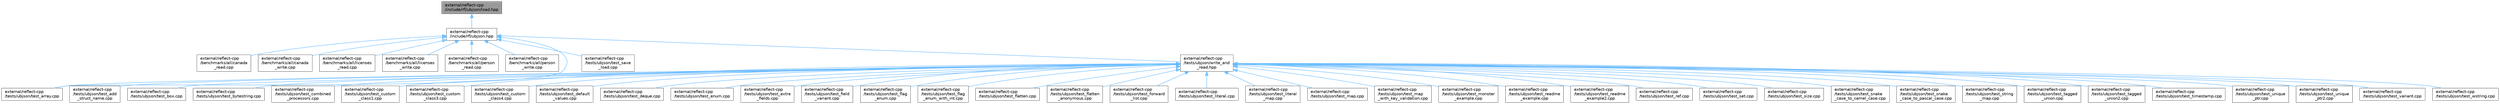 digraph "external/reflect-cpp/include/rfl/ubjson/load.hpp"
{
 // LATEX_PDF_SIZE
  bgcolor="transparent";
  edge [fontname=Helvetica,fontsize=10,labelfontname=Helvetica,labelfontsize=10];
  node [fontname=Helvetica,fontsize=10,shape=box,height=0.2,width=0.4];
  Node1 [id="Node000001",label="external/reflect-cpp\l/include/rfl/ubjson/load.hpp",height=0.2,width=0.4,color="gray40", fillcolor="grey60", style="filled", fontcolor="black",tooltip=" "];
  Node1 -> Node2 [id="edge1_Node000001_Node000002",dir="back",color="steelblue1",style="solid",tooltip=" "];
  Node2 [id="Node000002",label="external/reflect-cpp\l/include/rfl/ubjson.hpp",height=0.2,width=0.4,color="grey40", fillcolor="white", style="filled",URL="$ubjson_8hpp.html",tooltip=" "];
  Node2 -> Node3 [id="edge2_Node000002_Node000003",dir="back",color="steelblue1",style="solid",tooltip=" "];
  Node3 [id="Node000003",label="external/reflect-cpp\l/benchmarks/all/canada\l_read.cpp",height=0.2,width=0.4,color="grey40", fillcolor="white", style="filled",URL="$canada__read_8cpp.html",tooltip=" "];
  Node2 -> Node4 [id="edge3_Node000002_Node000004",dir="back",color="steelblue1",style="solid",tooltip=" "];
  Node4 [id="Node000004",label="external/reflect-cpp\l/benchmarks/all/canada\l_write.cpp",height=0.2,width=0.4,color="grey40", fillcolor="white", style="filled",URL="$canada__write_8cpp.html",tooltip=" "];
  Node2 -> Node5 [id="edge4_Node000002_Node000005",dir="back",color="steelblue1",style="solid",tooltip=" "];
  Node5 [id="Node000005",label="external/reflect-cpp\l/benchmarks/all/licenses\l_read.cpp",height=0.2,width=0.4,color="grey40", fillcolor="white", style="filled",URL="$licenses__read_8cpp.html",tooltip=" "];
  Node2 -> Node6 [id="edge5_Node000002_Node000006",dir="back",color="steelblue1",style="solid",tooltip=" "];
  Node6 [id="Node000006",label="external/reflect-cpp\l/benchmarks/all/licenses\l_write.cpp",height=0.2,width=0.4,color="grey40", fillcolor="white", style="filled",URL="$licenses__write_8cpp.html",tooltip=" "];
  Node2 -> Node7 [id="edge6_Node000002_Node000007",dir="back",color="steelblue1",style="solid",tooltip=" "];
  Node7 [id="Node000007",label="external/reflect-cpp\l/benchmarks/all/person\l_read.cpp",height=0.2,width=0.4,color="grey40", fillcolor="white", style="filled",URL="$person__read_8cpp.html",tooltip=" "];
  Node2 -> Node8 [id="edge7_Node000002_Node000008",dir="back",color="steelblue1",style="solid",tooltip=" "];
  Node8 [id="Node000008",label="external/reflect-cpp\l/benchmarks/all/person\l_write.cpp",height=0.2,width=0.4,color="grey40", fillcolor="white", style="filled",URL="$person__write_8cpp.html",tooltip=" "];
  Node2 -> Node9 [id="edge8_Node000002_Node000009",dir="back",color="steelblue1",style="solid",tooltip=" "];
  Node9 [id="Node000009",label="external/reflect-cpp\l/tests/ubjson/test_array.cpp",height=0.2,width=0.4,color="grey40", fillcolor="white", style="filled",URL="$ubjson_2test__array_8cpp.html",tooltip=" "];
  Node2 -> Node10 [id="edge9_Node000002_Node000010",dir="back",color="steelblue1",style="solid",tooltip=" "];
  Node10 [id="Node000010",label="external/reflect-cpp\l/tests/ubjson/test_save\l_load.cpp",height=0.2,width=0.4,color="grey40", fillcolor="white", style="filled",URL="$ubjson_2test__save__load_8cpp.html",tooltip=" "];
  Node2 -> Node11 [id="edge10_Node000002_Node000011",dir="back",color="steelblue1",style="solid",tooltip=" "];
  Node11 [id="Node000011",label="external/reflect-cpp\l/tests/ubjson/write_and\l_read.hpp",height=0.2,width=0.4,color="grey40", fillcolor="white", style="filled",URL="$ubjson_2write__and__read_8hpp.html",tooltip=" "];
  Node11 -> Node12 [id="edge11_Node000011_Node000012",dir="back",color="steelblue1",style="solid",tooltip=" "];
  Node12 [id="Node000012",label="external/reflect-cpp\l/tests/ubjson/test_add\l_struct_name.cpp",height=0.2,width=0.4,color="grey40", fillcolor="white", style="filled",URL="$ubjson_2test__add__struct__name_8cpp.html",tooltip=" "];
  Node11 -> Node9 [id="edge12_Node000011_Node000009",dir="back",color="steelblue1",style="solid",tooltip=" "];
  Node11 -> Node13 [id="edge13_Node000011_Node000013",dir="back",color="steelblue1",style="solid",tooltip=" "];
  Node13 [id="Node000013",label="external/reflect-cpp\l/tests/ubjson/test_box.cpp",height=0.2,width=0.4,color="grey40", fillcolor="white", style="filled",URL="$ubjson_2test__box_8cpp.html",tooltip=" "];
  Node11 -> Node14 [id="edge14_Node000011_Node000014",dir="back",color="steelblue1",style="solid",tooltip=" "];
  Node14 [id="Node000014",label="external/reflect-cpp\l/tests/ubjson/test_bytestring.cpp",height=0.2,width=0.4,color="grey40", fillcolor="white", style="filled",URL="$ubjson_2test__bytestring_8cpp.html",tooltip=" "];
  Node11 -> Node15 [id="edge15_Node000011_Node000015",dir="back",color="steelblue1",style="solid",tooltip=" "];
  Node15 [id="Node000015",label="external/reflect-cpp\l/tests/ubjson/test_combined\l_processors.cpp",height=0.2,width=0.4,color="grey40", fillcolor="white", style="filled",URL="$ubjson_2test__combined__processors_8cpp.html",tooltip=" "];
  Node11 -> Node16 [id="edge16_Node000011_Node000016",dir="back",color="steelblue1",style="solid",tooltip=" "];
  Node16 [id="Node000016",label="external/reflect-cpp\l/tests/ubjson/test_custom\l_class1.cpp",height=0.2,width=0.4,color="grey40", fillcolor="white", style="filled",URL="$ubjson_2test__custom__class1_8cpp.html",tooltip=" "];
  Node11 -> Node17 [id="edge17_Node000011_Node000017",dir="back",color="steelblue1",style="solid",tooltip=" "];
  Node17 [id="Node000017",label="external/reflect-cpp\l/tests/ubjson/test_custom\l_class3.cpp",height=0.2,width=0.4,color="grey40", fillcolor="white", style="filled",URL="$ubjson_2test__custom__class3_8cpp.html",tooltip=" "];
  Node11 -> Node18 [id="edge18_Node000011_Node000018",dir="back",color="steelblue1",style="solid",tooltip=" "];
  Node18 [id="Node000018",label="external/reflect-cpp\l/tests/ubjson/test_custom\l_class4.cpp",height=0.2,width=0.4,color="grey40", fillcolor="white", style="filled",URL="$ubjson_2test__custom__class4_8cpp.html",tooltip=" "];
  Node11 -> Node19 [id="edge19_Node000011_Node000019",dir="back",color="steelblue1",style="solid",tooltip=" "];
  Node19 [id="Node000019",label="external/reflect-cpp\l/tests/ubjson/test_default\l_values.cpp",height=0.2,width=0.4,color="grey40", fillcolor="white", style="filled",URL="$ubjson_2test__default__values_8cpp.html",tooltip=" "];
  Node11 -> Node20 [id="edge20_Node000011_Node000020",dir="back",color="steelblue1",style="solid",tooltip=" "];
  Node20 [id="Node000020",label="external/reflect-cpp\l/tests/ubjson/test_deque.cpp",height=0.2,width=0.4,color="grey40", fillcolor="white", style="filled",URL="$ubjson_2test__deque_8cpp.html",tooltip=" "];
  Node11 -> Node21 [id="edge21_Node000011_Node000021",dir="back",color="steelblue1",style="solid",tooltip=" "];
  Node21 [id="Node000021",label="external/reflect-cpp\l/tests/ubjson/test_enum.cpp",height=0.2,width=0.4,color="grey40", fillcolor="white", style="filled",URL="$ubjson_2test__enum_8cpp.html",tooltip=" "];
  Node11 -> Node22 [id="edge22_Node000011_Node000022",dir="back",color="steelblue1",style="solid",tooltip=" "];
  Node22 [id="Node000022",label="external/reflect-cpp\l/tests/ubjson/test_extra\l_fields.cpp",height=0.2,width=0.4,color="grey40", fillcolor="white", style="filled",URL="$ubjson_2test__extra__fields_8cpp.html",tooltip=" "];
  Node11 -> Node23 [id="edge23_Node000011_Node000023",dir="back",color="steelblue1",style="solid",tooltip=" "];
  Node23 [id="Node000023",label="external/reflect-cpp\l/tests/ubjson/test_field\l_variant.cpp",height=0.2,width=0.4,color="grey40", fillcolor="white", style="filled",URL="$ubjson_2test__field__variant_8cpp.html",tooltip=" "];
  Node11 -> Node24 [id="edge24_Node000011_Node000024",dir="back",color="steelblue1",style="solid",tooltip=" "];
  Node24 [id="Node000024",label="external/reflect-cpp\l/tests/ubjson/test_flag\l_enum.cpp",height=0.2,width=0.4,color="grey40", fillcolor="white", style="filled",URL="$ubjson_2test__flag__enum_8cpp.html",tooltip=" "];
  Node11 -> Node25 [id="edge25_Node000011_Node000025",dir="back",color="steelblue1",style="solid",tooltip=" "];
  Node25 [id="Node000025",label="external/reflect-cpp\l/tests/ubjson/test_flag\l_enum_with_int.cpp",height=0.2,width=0.4,color="grey40", fillcolor="white", style="filled",URL="$ubjson_2test__flag__enum__with__int_8cpp.html",tooltip=" "];
  Node11 -> Node26 [id="edge26_Node000011_Node000026",dir="back",color="steelblue1",style="solid",tooltip=" "];
  Node26 [id="Node000026",label="external/reflect-cpp\l/tests/ubjson/test_flatten.cpp",height=0.2,width=0.4,color="grey40", fillcolor="white", style="filled",URL="$ubjson_2test__flatten_8cpp.html",tooltip=" "];
  Node11 -> Node27 [id="edge27_Node000011_Node000027",dir="back",color="steelblue1",style="solid",tooltip=" "];
  Node27 [id="Node000027",label="external/reflect-cpp\l/tests/ubjson/test_flatten\l_anonymous.cpp",height=0.2,width=0.4,color="grey40", fillcolor="white", style="filled",URL="$ubjson_2test__flatten__anonymous_8cpp.html",tooltip=" "];
  Node11 -> Node28 [id="edge28_Node000011_Node000028",dir="back",color="steelblue1",style="solid",tooltip=" "];
  Node28 [id="Node000028",label="external/reflect-cpp\l/tests/ubjson/test_forward\l_list.cpp",height=0.2,width=0.4,color="grey40", fillcolor="white", style="filled",URL="$ubjson_2test__forward__list_8cpp.html",tooltip=" "];
  Node11 -> Node29 [id="edge29_Node000011_Node000029",dir="back",color="steelblue1",style="solid",tooltip=" "];
  Node29 [id="Node000029",label="external/reflect-cpp\l/tests/ubjson/test_literal.cpp",height=0.2,width=0.4,color="grey40", fillcolor="white", style="filled",URL="$ubjson_2test__literal_8cpp.html",tooltip=" "];
  Node11 -> Node30 [id="edge30_Node000011_Node000030",dir="back",color="steelblue1",style="solid",tooltip=" "];
  Node30 [id="Node000030",label="external/reflect-cpp\l/tests/ubjson/test_literal\l_map.cpp",height=0.2,width=0.4,color="grey40", fillcolor="white", style="filled",URL="$ubjson_2test__literal__map_8cpp.html",tooltip=" "];
  Node11 -> Node31 [id="edge31_Node000011_Node000031",dir="back",color="steelblue1",style="solid",tooltip=" "];
  Node31 [id="Node000031",label="external/reflect-cpp\l/tests/ubjson/test_map.cpp",height=0.2,width=0.4,color="grey40", fillcolor="white", style="filled",URL="$ubjson_2test__map_8cpp.html",tooltip=" "];
  Node11 -> Node32 [id="edge32_Node000011_Node000032",dir="back",color="steelblue1",style="solid",tooltip=" "];
  Node32 [id="Node000032",label="external/reflect-cpp\l/tests/ubjson/test_map\l_with_key_validation.cpp",height=0.2,width=0.4,color="grey40", fillcolor="white", style="filled",URL="$ubjson_2test__map__with__key__validation_8cpp.html",tooltip=" "];
  Node11 -> Node33 [id="edge33_Node000011_Node000033",dir="back",color="steelblue1",style="solid",tooltip=" "];
  Node33 [id="Node000033",label="external/reflect-cpp\l/tests/ubjson/test_monster\l_example.cpp",height=0.2,width=0.4,color="grey40", fillcolor="white", style="filled",URL="$ubjson_2test__monster__example_8cpp.html",tooltip=" "];
  Node11 -> Node34 [id="edge34_Node000011_Node000034",dir="back",color="steelblue1",style="solid",tooltip=" "];
  Node34 [id="Node000034",label="external/reflect-cpp\l/tests/ubjson/test_readme\l_example.cpp",height=0.2,width=0.4,color="grey40", fillcolor="white", style="filled",URL="$ubjson_2test__readme__example_8cpp.html",tooltip=" "];
  Node11 -> Node35 [id="edge35_Node000011_Node000035",dir="back",color="steelblue1",style="solid",tooltip=" "];
  Node35 [id="Node000035",label="external/reflect-cpp\l/tests/ubjson/test_readme\l_example2.cpp",height=0.2,width=0.4,color="grey40", fillcolor="white", style="filled",URL="$ubjson_2test__readme__example2_8cpp.html",tooltip=" "];
  Node11 -> Node36 [id="edge36_Node000011_Node000036",dir="back",color="steelblue1",style="solid",tooltip=" "];
  Node36 [id="Node000036",label="external/reflect-cpp\l/tests/ubjson/test_ref.cpp",height=0.2,width=0.4,color="grey40", fillcolor="white", style="filled",URL="$ubjson_2test__ref_8cpp.html",tooltip=" "];
  Node11 -> Node37 [id="edge37_Node000011_Node000037",dir="back",color="steelblue1",style="solid",tooltip=" "];
  Node37 [id="Node000037",label="external/reflect-cpp\l/tests/ubjson/test_set.cpp",height=0.2,width=0.4,color="grey40", fillcolor="white", style="filled",URL="$ubjson_2test__set_8cpp.html",tooltip=" "];
  Node11 -> Node38 [id="edge38_Node000011_Node000038",dir="back",color="steelblue1",style="solid",tooltip=" "];
  Node38 [id="Node000038",label="external/reflect-cpp\l/tests/ubjson/test_size.cpp",height=0.2,width=0.4,color="grey40", fillcolor="white", style="filled",URL="$ubjson_2test__size_8cpp.html",tooltip=" "];
  Node11 -> Node39 [id="edge39_Node000011_Node000039",dir="back",color="steelblue1",style="solid",tooltip=" "];
  Node39 [id="Node000039",label="external/reflect-cpp\l/tests/ubjson/test_snake\l_case_to_camel_case.cpp",height=0.2,width=0.4,color="grey40", fillcolor="white", style="filled",URL="$ubjson_2test__snake__case__to__camel__case_8cpp.html",tooltip=" "];
  Node11 -> Node40 [id="edge40_Node000011_Node000040",dir="back",color="steelblue1",style="solid",tooltip=" "];
  Node40 [id="Node000040",label="external/reflect-cpp\l/tests/ubjson/test_snake\l_case_to_pascal_case.cpp",height=0.2,width=0.4,color="grey40", fillcolor="white", style="filled",URL="$ubjson_2test__snake__case__to__pascal__case_8cpp.html",tooltip=" "];
  Node11 -> Node41 [id="edge41_Node000011_Node000041",dir="back",color="steelblue1",style="solid",tooltip=" "];
  Node41 [id="Node000041",label="external/reflect-cpp\l/tests/ubjson/test_string\l_map.cpp",height=0.2,width=0.4,color="grey40", fillcolor="white", style="filled",URL="$ubjson_2test__string__map_8cpp.html",tooltip=" "];
  Node11 -> Node42 [id="edge42_Node000011_Node000042",dir="back",color="steelblue1",style="solid",tooltip=" "];
  Node42 [id="Node000042",label="external/reflect-cpp\l/tests/ubjson/test_tagged\l_union.cpp",height=0.2,width=0.4,color="grey40", fillcolor="white", style="filled",URL="$ubjson_2test__tagged__union_8cpp.html",tooltip=" "];
  Node11 -> Node43 [id="edge43_Node000011_Node000043",dir="back",color="steelblue1",style="solid",tooltip=" "];
  Node43 [id="Node000043",label="external/reflect-cpp\l/tests/ubjson/test_tagged\l_union2.cpp",height=0.2,width=0.4,color="grey40", fillcolor="white", style="filled",URL="$ubjson_2test__tagged__union2_8cpp.html",tooltip=" "];
  Node11 -> Node44 [id="edge44_Node000011_Node000044",dir="back",color="steelblue1",style="solid",tooltip=" "];
  Node44 [id="Node000044",label="external/reflect-cpp\l/tests/ubjson/test_timestamp.cpp",height=0.2,width=0.4,color="grey40", fillcolor="white", style="filled",URL="$ubjson_2test__timestamp_8cpp.html",tooltip=" "];
  Node11 -> Node45 [id="edge45_Node000011_Node000045",dir="back",color="steelblue1",style="solid",tooltip=" "];
  Node45 [id="Node000045",label="external/reflect-cpp\l/tests/ubjson/test_unique\l_ptr.cpp",height=0.2,width=0.4,color="grey40", fillcolor="white", style="filled",URL="$ubjson_2test__unique__ptr_8cpp.html",tooltip=" "];
  Node11 -> Node46 [id="edge46_Node000011_Node000046",dir="back",color="steelblue1",style="solid",tooltip=" "];
  Node46 [id="Node000046",label="external/reflect-cpp\l/tests/ubjson/test_unique\l_ptr2.cpp",height=0.2,width=0.4,color="grey40", fillcolor="white", style="filled",URL="$ubjson_2test__unique__ptr2_8cpp.html",tooltip=" "];
  Node11 -> Node47 [id="edge47_Node000011_Node000047",dir="back",color="steelblue1",style="solid",tooltip=" "];
  Node47 [id="Node000047",label="external/reflect-cpp\l/tests/ubjson/test_variant.cpp",height=0.2,width=0.4,color="grey40", fillcolor="white", style="filled",URL="$ubjson_2test__variant_8cpp.html",tooltip=" "];
  Node11 -> Node48 [id="edge48_Node000011_Node000048",dir="back",color="steelblue1",style="solid",tooltip=" "];
  Node48 [id="Node000048",label="external/reflect-cpp\l/tests/ubjson/test_wstring.cpp",height=0.2,width=0.4,color="grey40", fillcolor="white", style="filled",URL="$ubjson_2test__wstring_8cpp.html",tooltip=" "];
}
